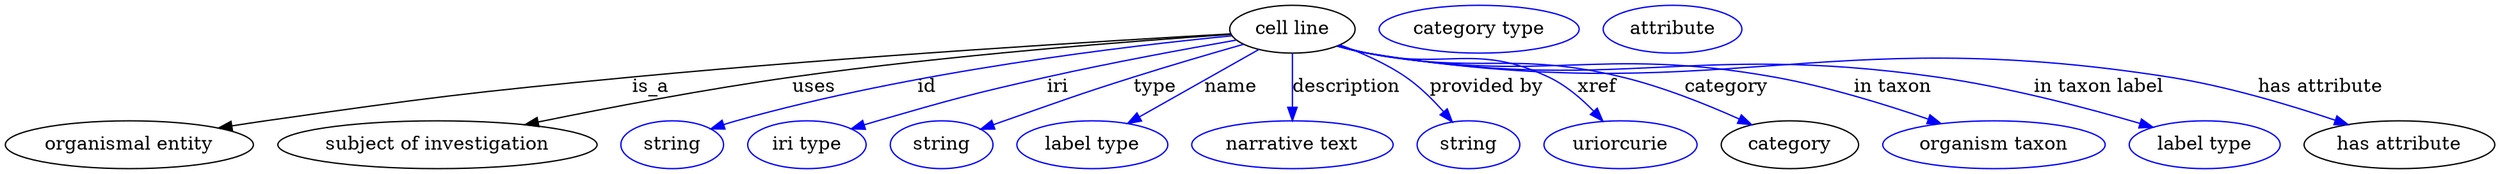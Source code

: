 digraph {
	graph [bb="0,0,1866.4,123"];
	node [label="\N"];
	"cell line"	[height=0.5,
		label="cell line",
		pos="964.94,105",
		width=1.2999];
	"organismal entity"	[height=0.5,
		pos="92.942,18",
		width=2.5817];
	"cell line" -> "organismal entity"	[label=is_a,
		lp="483.94,61.5",
		pos="e,159.81,30.594 918.82,101.49 831.22,96.564 634.82,84.712 469.94,69 347.4,57.322 316.8,53.457 194.94,36 186.77,34.829 178.24,33.53 \
169.74,32.186"];
	"subject of investigation"	[height=0.5,
		pos="323.94,18",
		width=3.3219];
	"cell line" -> "subject of investigation"	[label=uses,
		lp="606.44,61.5",
		pos="e,389.52,33.084 919.18,101.1 848.38,96.311 708.12,85.585 589.94,69 525.35,59.935 452.6,46.001 399.53,35.143"];
	id	[color=blue,
		height=0.5,
		label=string,
		pos="499.94,18",
		width=1.0652];
	"cell line" -> id	[color=blue,
		label=id,
		lp="690.94,61.5",
		pos="e,528.94,29.948 919.78,100.04 842.46,92.517 680.28,73.445 547.94,36 544.84,35.121 541.64,34.148 538.44,33.124",
		style=solid];
	iri	[color=blue,
		height=0.5,
		label="iri type",
		pos="600.94,18",
		width=1.2277];
	"cell line" -> iri	[color=blue,
		label=iri,
		lp="788.94,61.5",
		pos="e,634.57,29.865 923.12,96.883 885.72,90.319 829.47,79.957 780.94,69 724.47,56.251 710.57,52.03 654.94,36 651.43,34.988 647.8,33.911 \
644.16,32.81",
		style=solid];
	type	[color=blue,
		height=0.5,
		label=string,
		pos="701.94,18",
		width=1.0652];
	"cell line" -> type	[color=blue,
		label=type,
		lp="861.94,61.5",
		pos="e,731.24,29.697 928.36,93.671 904.76,86.901 873.45,77.72 845.94,69 802.53,55.239 791.91,51.079 748.94,36 746.26,35.057 743.49,34.077 \
740.7,33.084",
		style=solid];
	name	[color=blue,
		height=0.5,
		label="label type",
		pos="814.94,18",
		width=1.5707];
	"cell line" -> name	[color=blue,
		label=name,
		lp="918.94,61.5",
		pos="e,841.39,33.99 939.84,89.773 915.33,75.888 877.83,54.636 850.31,39.042",
		style=solid];
	description	[color=blue,
		height=0.5,
		label="narrative text",
		pos="964.94,18",
		width=2.0943];
	"cell line" -> description	[color=blue,
		label=description,
		lp="1005.4,61.5",
		pos="e,964.94,36.175 964.94,86.799 964.94,75.163 964.94,59.548 964.94,46.237",
		style=solid];
	"provided by"	[color=blue,
		height=0.5,
		label=string,
		pos="1096.9,18",
		width=1.0652];
	"cell line" -> "provided by"	[color=blue,
		label="provided by",
		lp="1110.4,61.5",
		pos="e,1084.8,35.129 1000.6,93.17 1016.5,87.394 1035,79.325 1049.9,69 1060.4,61.784 1070.3,51.893 1078.3,42.813",
		style=solid];
	xref	[color=blue,
		height=0.5,
		label=uriorcurie,
		pos="1210.9,18",
		width=1.5887];
	"cell line" -> xref	[color=blue,
		label=xref,
		lp="1193.4,61.5",
		pos="e,1197.7,35.809 999.06,92.676 1006.2,90.569 1013.8,88.548 1020.9,87 1080.5,74.102 1101.8,94.93 1156.9,69 1169.7,62.998 1181.5,52.865 \
1190.8,43.284",
		style=solid];
	category	[height=0.5,
		pos="1337.9,18",
		width=1.4263];
	"cell line" -> category	[color=blue,
		label=category,
		lp="1290.4,61.5",
		pos="e,1309.2,33.143 999.02,92.467 1006.2,90.376 1013.8,88.413 1020.9,87 1104.6,70.533 1129,88.925 1211.9,69 1242.4,61.669 1275.3,48.415 \
1299.9,37.395",
		style=solid];
	"in taxon"	[color=blue,
		height=0.5,
		label="organism taxon",
		pos="1490.9,18",
		width=2.3109];
	"cell line" -> "in taxon"	[color=blue,
		label="in taxon",
		lp="1414.9,61.5",
		pos="e,1451.2,33.915 998.68,92.359 1005.9,90.248 1013.6,88.305 1020.9,87 1154.6,63.112 1192.3,92.855 1325.9,69 1365.6,61.923 1409.2,48.469 \
1441.6,37.299",
		style=solid];
	"in taxon label"	[color=blue,
		height=0.5,
		label="label type",
		pos="1648.9,18",
		width=1.5707];
	"cell line" -> "in taxon label"	[color=blue,
		label="in taxon label",
		lp="1569.4,61.5",
		pos="e,1610.1,31.186 998.37,92.351 1005.7,90.213 1013.5,88.26 1020.9,87 1208.2,55.158 1259.9,95.682 1447.9,69 1500.8,61.503 1559.9,45.892 \
1600.3,34.096",
		style=solid];
	"has attribute"	[height=0.5,
		pos="1794.9,18",
		width=1.9859];
	"cell line" -> "has attribute"	[color=blue,
		label="has attribute",
		lp="1735.9,61.5",
		pos="e,1756.4,33.168 998.36,92.283 1005.7,90.148 1013.5,88.215 1020.9,87 1284.7,43.809 1357.9,110.43 1621.9,69 1665,62.251 1712.4,48.05 \
1746.7,36.501",
		style=solid];
	"named thing_category"	[color=blue,
		height=0.5,
		label="category type",
		pos="1104.9,105",
		width=2.0762];
	"organismal entity_has attribute"	[color=blue,
		height=0.5,
		label=attribute,
		pos="1249.9,105",
		width=1.4443];
}
